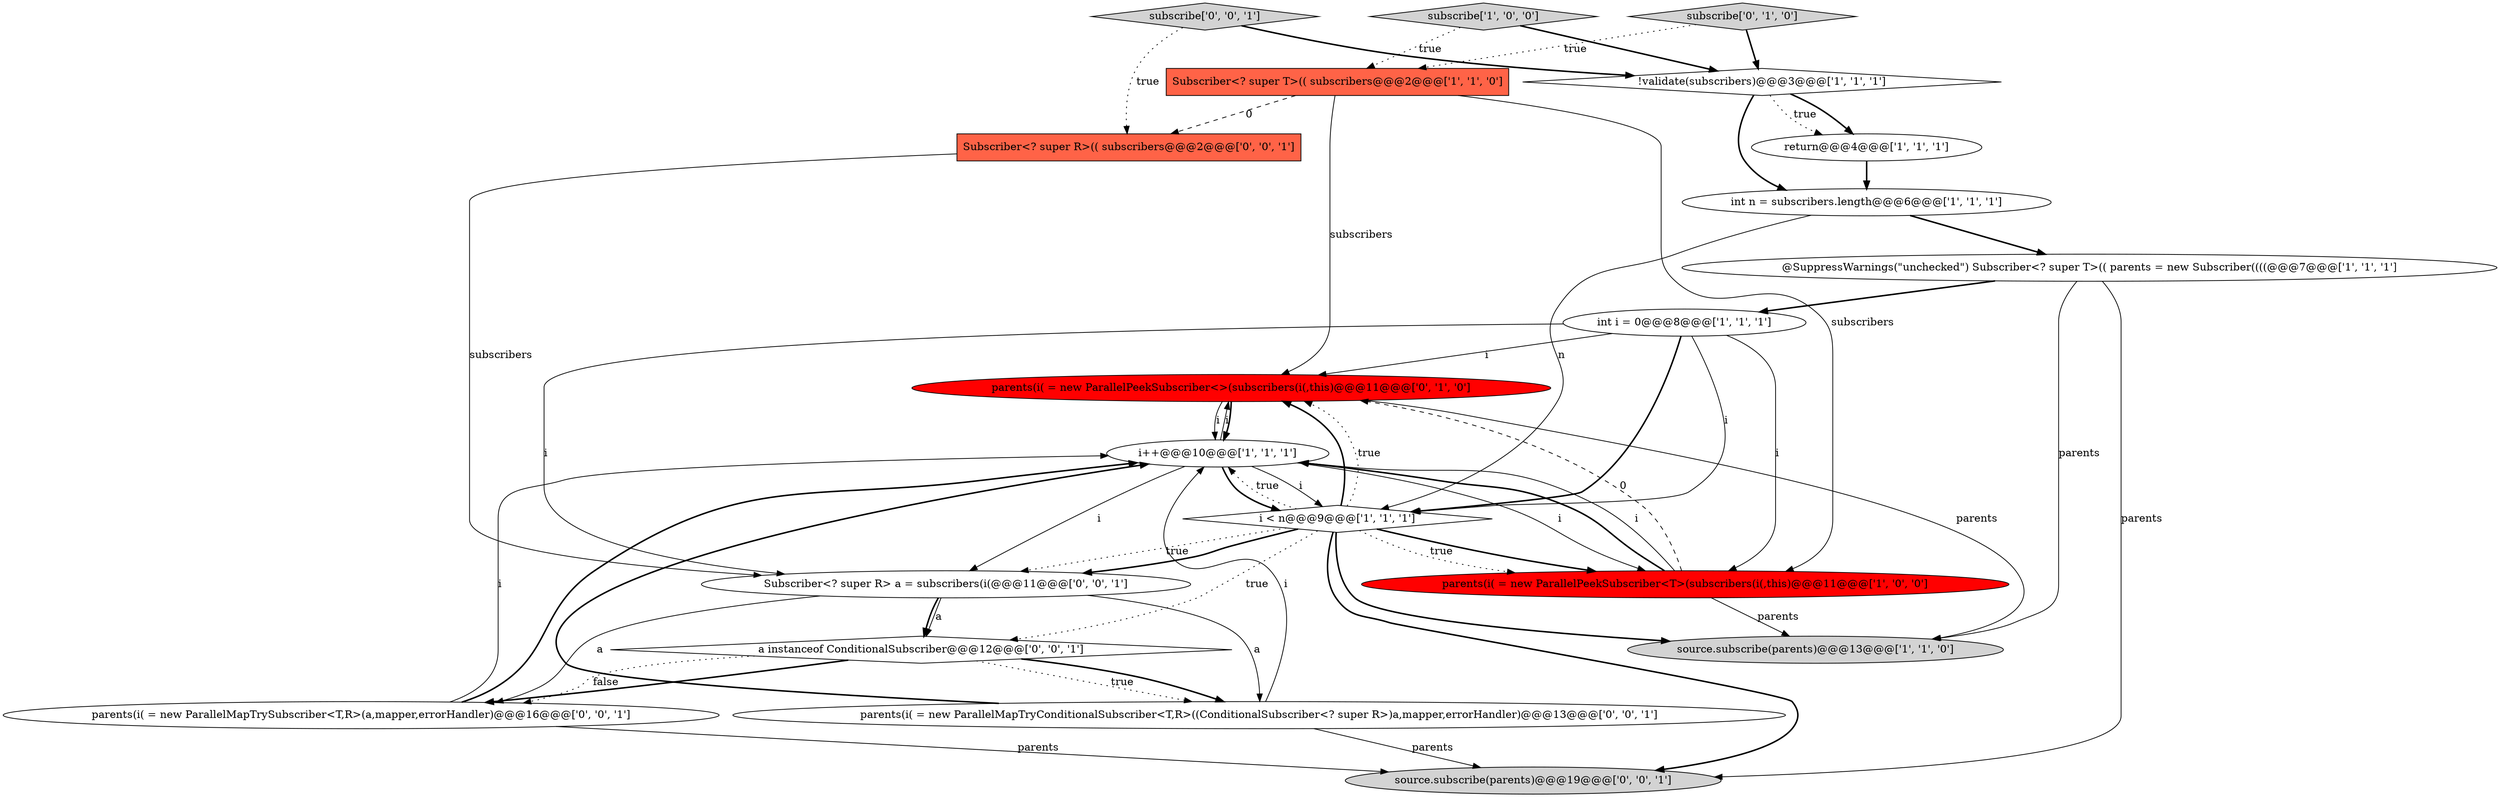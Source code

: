 digraph {
1 [style = filled, label = "Subscriber<? super T>(( subscribers@@@2@@@['1', '1', '0']", fillcolor = tomato, shape = box image = "AAA0AAABBB1BBB"];
9 [style = filled, label = "subscribe['1', '0', '0']", fillcolor = lightgray, shape = diamond image = "AAA0AAABBB1BBB"];
11 [style = filled, label = "subscribe['0', '1', '0']", fillcolor = lightgray, shape = diamond image = "AAA0AAABBB2BBB"];
7 [style = filled, label = "i++@@@10@@@['1', '1', '1']", fillcolor = white, shape = ellipse image = "AAA0AAABBB1BBB"];
12 [style = filled, label = "parents(i( = new ParallelPeekSubscriber<>(subscribers(i(,this)@@@11@@@['0', '1', '0']", fillcolor = red, shape = ellipse image = "AAA1AAABBB2BBB"];
4 [style = filled, label = "int i = 0@@@8@@@['1', '1', '1']", fillcolor = white, shape = ellipse image = "AAA0AAABBB1BBB"];
6 [style = filled, label = "@SuppressWarnings(\"unchecked\") Subscriber<? super T>(( parents = new Subscriber((((@@@7@@@['1', '1', '1']", fillcolor = white, shape = ellipse image = "AAA0AAABBB1BBB"];
14 [style = filled, label = "subscribe['0', '0', '1']", fillcolor = lightgray, shape = diamond image = "AAA0AAABBB3BBB"];
17 [style = filled, label = "parents(i( = new ParallelMapTrySubscriber<T,R>(a,mapper,errorHandler)@@@16@@@['0', '0', '1']", fillcolor = white, shape = ellipse image = "AAA0AAABBB3BBB"];
18 [style = filled, label = "source.subscribe(parents)@@@19@@@['0', '0', '1']", fillcolor = lightgray, shape = ellipse image = "AAA0AAABBB3BBB"];
8 [style = filled, label = "source.subscribe(parents)@@@13@@@['1', '1', '0']", fillcolor = lightgray, shape = ellipse image = "AAA0AAABBB1BBB"];
3 [style = filled, label = "!validate(subscribers)@@@3@@@['1', '1', '1']", fillcolor = white, shape = diamond image = "AAA0AAABBB1BBB"];
15 [style = filled, label = "Subscriber<? super R> a = subscribers(i(@@@11@@@['0', '0', '1']", fillcolor = white, shape = ellipse image = "AAA0AAABBB3BBB"];
0 [style = filled, label = "int n = subscribers.length@@@6@@@['1', '1', '1']", fillcolor = white, shape = ellipse image = "AAA0AAABBB1BBB"];
2 [style = filled, label = "i < n@@@9@@@['1', '1', '1']", fillcolor = white, shape = diamond image = "AAA0AAABBB1BBB"];
16 [style = filled, label = "a instanceof ConditionalSubscriber@@@12@@@['0', '0', '1']", fillcolor = white, shape = diamond image = "AAA0AAABBB3BBB"];
10 [style = filled, label = "parents(i( = new ParallelPeekSubscriber<T>(subscribers(i(,this)@@@11@@@['1', '0', '0']", fillcolor = red, shape = ellipse image = "AAA1AAABBB1BBB"];
13 [style = filled, label = "Subscriber<? super R>(( subscribers@@@2@@@['0', '0', '1']", fillcolor = tomato, shape = box image = "AAA0AAABBB3BBB"];
19 [style = filled, label = "parents(i( = new ParallelMapTryConditionalSubscriber<T,R>((ConditionalSubscriber<? super R>)a,mapper,errorHandler)@@@13@@@['0', '0', '1']", fillcolor = white, shape = ellipse image = "AAA0AAABBB3BBB"];
5 [style = filled, label = "return@@@4@@@['1', '1', '1']", fillcolor = white, shape = ellipse image = "AAA0AAABBB1BBB"];
4->12 [style = solid, label="i"];
16->19 [style = dotted, label="true"];
14->3 [style = bold, label=""];
13->15 [style = solid, label="subscribers"];
15->16 [style = solid, label="a"];
17->18 [style = solid, label="parents"];
7->2 [style = solid, label="i"];
0->6 [style = bold, label=""];
11->1 [style = dotted, label="true"];
15->19 [style = solid, label="a"];
0->2 [style = solid, label="n"];
10->12 [style = dashed, label="0"];
2->15 [style = dotted, label="true"];
2->18 [style = bold, label=""];
7->15 [style = solid, label="i"];
4->2 [style = bold, label=""];
17->7 [style = solid, label="i"];
16->17 [style = bold, label=""];
7->10 [style = solid, label="i"];
19->7 [style = solid, label="i"];
2->10 [style = bold, label=""];
15->16 [style = bold, label=""];
16->19 [style = bold, label=""];
10->7 [style = bold, label=""];
12->7 [style = bold, label=""];
14->13 [style = dotted, label="true"];
3->0 [style = bold, label=""];
2->12 [style = bold, label=""];
1->12 [style = solid, label="subscribers"];
4->2 [style = solid, label="i"];
1->13 [style = dashed, label="0"];
17->7 [style = bold, label=""];
7->12 [style = solid, label="i"];
6->4 [style = bold, label=""];
3->5 [style = bold, label=""];
3->5 [style = dotted, label="true"];
15->17 [style = solid, label="a"];
1->10 [style = solid, label="subscribers"];
19->18 [style = solid, label="parents"];
5->0 [style = bold, label=""];
11->3 [style = bold, label=""];
4->15 [style = solid, label="i"];
7->2 [style = bold, label=""];
2->7 [style = dotted, label="true"];
2->15 [style = bold, label=""];
4->10 [style = solid, label="i"];
9->1 [style = dotted, label="true"];
2->12 [style = dotted, label="true"];
10->8 [style = solid, label="parents"];
9->3 [style = bold, label=""];
12->8 [style = solid, label="parents"];
6->8 [style = solid, label="parents"];
10->7 [style = solid, label="i"];
12->7 [style = solid, label="i"];
16->17 [style = dotted, label="false"];
6->18 [style = solid, label="parents"];
2->8 [style = bold, label=""];
19->7 [style = bold, label=""];
2->16 [style = dotted, label="true"];
2->10 [style = dotted, label="true"];
}
